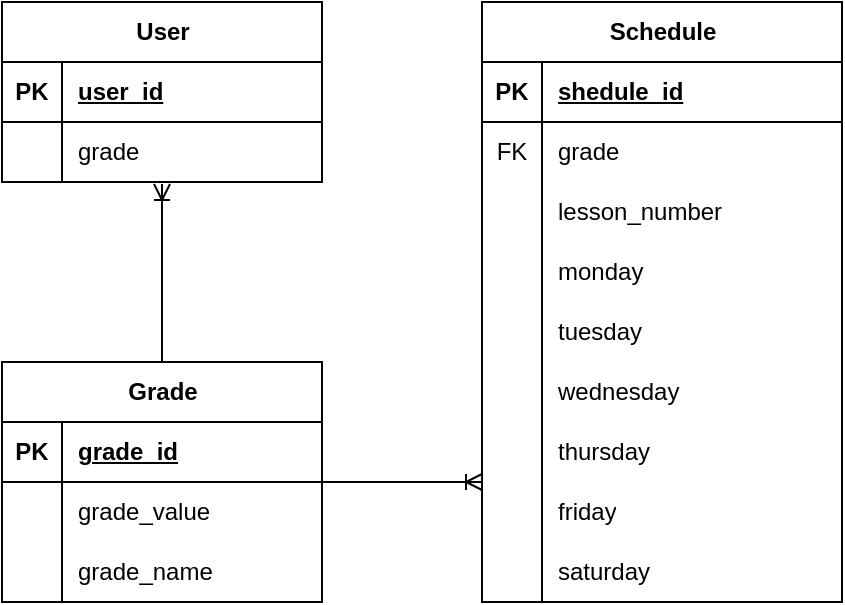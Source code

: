 <mxfile version="21.7.5" type="device">
  <diagram name="Страница — 1" id="etq60dxyUT-_DcmcjFqA">
    <mxGraphModel dx="678" dy="383" grid="1" gridSize="10" guides="1" tooltips="1" connect="1" arrows="1" fold="1" page="1" pageScale="1" pageWidth="827" pageHeight="1169" math="0" shadow="0">
      <root>
        <mxCell id="0" />
        <mxCell id="1" parent="0" />
        <mxCell id="lbwuAn-DlS6qwX9Nlzz1-1" value="User" style="shape=table;startSize=30;container=1;collapsible=1;childLayout=tableLayout;fixedRows=1;rowLines=0;fontStyle=1;align=center;resizeLast=1;html=1;" vertex="1" parent="1">
          <mxGeometry x="40" y="160" width="160" height="90" as="geometry">
            <mxRectangle x="130" y="160" width="70" height="30" as="alternateBounds" />
          </mxGeometry>
        </mxCell>
        <mxCell id="lbwuAn-DlS6qwX9Nlzz1-2" value="" style="shape=tableRow;horizontal=0;startSize=0;swimlaneHead=0;swimlaneBody=0;fillColor=none;collapsible=0;dropTarget=0;points=[[0,0.5],[1,0.5]];portConstraint=eastwest;top=0;left=0;right=0;bottom=1;" vertex="1" parent="lbwuAn-DlS6qwX9Nlzz1-1">
          <mxGeometry y="30" width="160" height="30" as="geometry" />
        </mxCell>
        <mxCell id="lbwuAn-DlS6qwX9Nlzz1-3" value="PK" style="shape=partialRectangle;connectable=0;fillColor=none;top=0;left=0;bottom=0;right=0;fontStyle=1;overflow=hidden;whiteSpace=wrap;html=1;" vertex="1" parent="lbwuAn-DlS6qwX9Nlzz1-2">
          <mxGeometry width="30" height="30" as="geometry">
            <mxRectangle width="30" height="30" as="alternateBounds" />
          </mxGeometry>
        </mxCell>
        <mxCell id="lbwuAn-DlS6qwX9Nlzz1-4" value="user_id" style="shape=partialRectangle;connectable=0;fillColor=none;top=0;left=0;bottom=0;right=0;align=left;spacingLeft=6;fontStyle=5;overflow=hidden;whiteSpace=wrap;html=1;" vertex="1" parent="lbwuAn-DlS6qwX9Nlzz1-2">
          <mxGeometry x="30" width="130" height="30" as="geometry">
            <mxRectangle width="130" height="30" as="alternateBounds" />
          </mxGeometry>
        </mxCell>
        <mxCell id="lbwuAn-DlS6qwX9Nlzz1-5" value="" style="shape=tableRow;horizontal=0;startSize=0;swimlaneHead=0;swimlaneBody=0;fillColor=none;collapsible=0;dropTarget=0;points=[[0,0.5],[1,0.5]];portConstraint=eastwest;top=0;left=0;right=0;bottom=0;" vertex="1" parent="lbwuAn-DlS6qwX9Nlzz1-1">
          <mxGeometry y="60" width="160" height="30" as="geometry" />
        </mxCell>
        <mxCell id="lbwuAn-DlS6qwX9Nlzz1-6" value="" style="shape=partialRectangle;connectable=0;fillColor=none;top=0;left=0;bottom=0;right=0;editable=1;overflow=hidden;whiteSpace=wrap;html=1;" vertex="1" parent="lbwuAn-DlS6qwX9Nlzz1-5">
          <mxGeometry width="30" height="30" as="geometry">
            <mxRectangle width="30" height="30" as="alternateBounds" />
          </mxGeometry>
        </mxCell>
        <mxCell id="lbwuAn-DlS6qwX9Nlzz1-7" value="grade" style="shape=partialRectangle;connectable=0;fillColor=none;top=0;left=0;bottom=0;right=0;align=left;spacingLeft=6;overflow=hidden;whiteSpace=wrap;html=1;" vertex="1" parent="lbwuAn-DlS6qwX9Nlzz1-5">
          <mxGeometry x="30" width="130" height="30" as="geometry">
            <mxRectangle width="130" height="30" as="alternateBounds" />
          </mxGeometry>
        </mxCell>
        <mxCell id="lbwuAn-DlS6qwX9Nlzz1-14" value="Schedule" style="shape=table;startSize=30;container=1;collapsible=1;childLayout=tableLayout;fixedRows=1;rowLines=0;fontStyle=1;align=center;resizeLast=1;html=1;" vertex="1" parent="1">
          <mxGeometry x="280" y="160" width="180" height="300" as="geometry">
            <mxRectangle x="130" y="160" width="70" height="30" as="alternateBounds" />
          </mxGeometry>
        </mxCell>
        <mxCell id="lbwuAn-DlS6qwX9Nlzz1-15" value="" style="shape=tableRow;horizontal=0;startSize=0;swimlaneHead=0;swimlaneBody=0;fillColor=none;collapsible=0;dropTarget=0;points=[[0,0.5],[1,0.5]];portConstraint=eastwest;top=0;left=0;right=0;bottom=1;" vertex="1" parent="lbwuAn-DlS6qwX9Nlzz1-14">
          <mxGeometry y="30" width="180" height="30" as="geometry" />
        </mxCell>
        <mxCell id="lbwuAn-DlS6qwX9Nlzz1-16" value="PK" style="shape=partialRectangle;connectable=0;fillColor=none;top=0;left=0;bottom=0;right=0;fontStyle=1;overflow=hidden;whiteSpace=wrap;html=1;" vertex="1" parent="lbwuAn-DlS6qwX9Nlzz1-15">
          <mxGeometry width="30" height="30" as="geometry">
            <mxRectangle width="30" height="30" as="alternateBounds" />
          </mxGeometry>
        </mxCell>
        <mxCell id="lbwuAn-DlS6qwX9Nlzz1-17" value="shedule_id" style="shape=partialRectangle;connectable=0;fillColor=none;top=0;left=0;bottom=0;right=0;align=left;spacingLeft=6;fontStyle=5;overflow=hidden;whiteSpace=wrap;html=1;" vertex="1" parent="lbwuAn-DlS6qwX9Nlzz1-15">
          <mxGeometry x="30" width="150" height="30" as="geometry">
            <mxRectangle width="150" height="30" as="alternateBounds" />
          </mxGeometry>
        </mxCell>
        <mxCell id="lbwuAn-DlS6qwX9Nlzz1-18" value="" style="shape=tableRow;horizontal=0;startSize=0;swimlaneHead=0;swimlaneBody=0;fillColor=none;collapsible=0;dropTarget=0;points=[[0,0.5],[1,0.5]];portConstraint=eastwest;top=0;left=0;right=0;bottom=0;" vertex="1" parent="lbwuAn-DlS6qwX9Nlzz1-14">
          <mxGeometry y="60" width="180" height="30" as="geometry" />
        </mxCell>
        <mxCell id="lbwuAn-DlS6qwX9Nlzz1-19" value="FK" style="shape=partialRectangle;connectable=0;fillColor=none;top=0;left=0;bottom=0;right=0;editable=1;overflow=hidden;whiteSpace=wrap;html=1;" vertex="1" parent="lbwuAn-DlS6qwX9Nlzz1-18">
          <mxGeometry width="30" height="30" as="geometry">
            <mxRectangle width="30" height="30" as="alternateBounds" />
          </mxGeometry>
        </mxCell>
        <mxCell id="lbwuAn-DlS6qwX9Nlzz1-20" value="grade" style="shape=partialRectangle;connectable=0;fillColor=none;top=0;left=0;bottom=0;right=0;align=left;spacingLeft=6;overflow=hidden;whiteSpace=wrap;html=1;" vertex="1" parent="lbwuAn-DlS6qwX9Nlzz1-18">
          <mxGeometry x="30" width="150" height="30" as="geometry">
            <mxRectangle width="150" height="30" as="alternateBounds" />
          </mxGeometry>
        </mxCell>
        <mxCell id="lbwuAn-DlS6qwX9Nlzz1-21" value="" style="shape=tableRow;horizontal=0;startSize=0;swimlaneHead=0;swimlaneBody=0;fillColor=none;collapsible=0;dropTarget=0;points=[[0,0.5],[1,0.5]];portConstraint=eastwest;top=0;left=0;right=0;bottom=0;" vertex="1" parent="lbwuAn-DlS6qwX9Nlzz1-14">
          <mxGeometry y="90" width="180" height="30" as="geometry" />
        </mxCell>
        <mxCell id="lbwuAn-DlS6qwX9Nlzz1-22" value="" style="shape=partialRectangle;connectable=0;fillColor=none;top=0;left=0;bottom=0;right=0;editable=1;overflow=hidden;whiteSpace=wrap;html=1;" vertex="1" parent="lbwuAn-DlS6qwX9Nlzz1-21">
          <mxGeometry width="30" height="30" as="geometry">
            <mxRectangle width="30" height="30" as="alternateBounds" />
          </mxGeometry>
        </mxCell>
        <mxCell id="lbwuAn-DlS6qwX9Nlzz1-23" value="lesson_number" style="shape=partialRectangle;connectable=0;fillColor=none;top=0;left=0;bottom=0;right=0;align=left;spacingLeft=6;overflow=hidden;whiteSpace=wrap;html=1;" vertex="1" parent="lbwuAn-DlS6qwX9Nlzz1-21">
          <mxGeometry x="30" width="150" height="30" as="geometry">
            <mxRectangle width="150" height="30" as="alternateBounds" />
          </mxGeometry>
        </mxCell>
        <mxCell id="lbwuAn-DlS6qwX9Nlzz1-34" value="" style="shape=tableRow;horizontal=0;startSize=0;swimlaneHead=0;swimlaneBody=0;fillColor=none;collapsible=0;dropTarget=0;points=[[0,0.5],[1,0.5]];portConstraint=eastwest;top=0;left=0;right=0;bottom=0;" vertex="1" parent="lbwuAn-DlS6qwX9Nlzz1-14">
          <mxGeometry y="120" width="180" height="30" as="geometry" />
        </mxCell>
        <mxCell id="lbwuAn-DlS6qwX9Nlzz1-35" value="" style="shape=partialRectangle;connectable=0;fillColor=none;top=0;left=0;bottom=0;right=0;editable=1;overflow=hidden;whiteSpace=wrap;html=1;" vertex="1" parent="lbwuAn-DlS6qwX9Nlzz1-34">
          <mxGeometry width="30" height="30" as="geometry">
            <mxRectangle width="30" height="30" as="alternateBounds" />
          </mxGeometry>
        </mxCell>
        <mxCell id="lbwuAn-DlS6qwX9Nlzz1-36" value="monday" style="shape=partialRectangle;connectable=0;fillColor=none;top=0;left=0;bottom=0;right=0;align=left;spacingLeft=6;overflow=hidden;whiteSpace=wrap;html=1;" vertex="1" parent="lbwuAn-DlS6qwX9Nlzz1-34">
          <mxGeometry x="30" width="150" height="30" as="geometry">
            <mxRectangle width="150" height="30" as="alternateBounds" />
          </mxGeometry>
        </mxCell>
        <mxCell id="lbwuAn-DlS6qwX9Nlzz1-37" value="" style="shape=tableRow;horizontal=0;startSize=0;swimlaneHead=0;swimlaneBody=0;fillColor=none;collapsible=0;dropTarget=0;points=[[0,0.5],[1,0.5]];portConstraint=eastwest;top=0;left=0;right=0;bottom=0;" vertex="1" parent="lbwuAn-DlS6qwX9Nlzz1-14">
          <mxGeometry y="150" width="180" height="30" as="geometry" />
        </mxCell>
        <mxCell id="lbwuAn-DlS6qwX9Nlzz1-38" value="" style="shape=partialRectangle;connectable=0;fillColor=none;top=0;left=0;bottom=0;right=0;editable=1;overflow=hidden;whiteSpace=wrap;html=1;" vertex="1" parent="lbwuAn-DlS6qwX9Nlzz1-37">
          <mxGeometry width="30" height="30" as="geometry">
            <mxRectangle width="30" height="30" as="alternateBounds" />
          </mxGeometry>
        </mxCell>
        <mxCell id="lbwuAn-DlS6qwX9Nlzz1-39" value="tuesday" style="shape=partialRectangle;connectable=0;fillColor=none;top=0;left=0;bottom=0;right=0;align=left;spacingLeft=6;overflow=hidden;whiteSpace=wrap;html=1;" vertex="1" parent="lbwuAn-DlS6qwX9Nlzz1-37">
          <mxGeometry x="30" width="150" height="30" as="geometry">
            <mxRectangle width="150" height="30" as="alternateBounds" />
          </mxGeometry>
        </mxCell>
        <mxCell id="lbwuAn-DlS6qwX9Nlzz1-40" value="" style="shape=tableRow;horizontal=0;startSize=0;swimlaneHead=0;swimlaneBody=0;fillColor=none;collapsible=0;dropTarget=0;points=[[0,0.5],[1,0.5]];portConstraint=eastwest;top=0;left=0;right=0;bottom=0;" vertex="1" parent="lbwuAn-DlS6qwX9Nlzz1-14">
          <mxGeometry y="180" width="180" height="30" as="geometry" />
        </mxCell>
        <mxCell id="lbwuAn-DlS6qwX9Nlzz1-41" value="" style="shape=partialRectangle;connectable=0;fillColor=none;top=0;left=0;bottom=0;right=0;editable=1;overflow=hidden;whiteSpace=wrap;html=1;" vertex="1" parent="lbwuAn-DlS6qwX9Nlzz1-40">
          <mxGeometry width="30" height="30" as="geometry">
            <mxRectangle width="30" height="30" as="alternateBounds" />
          </mxGeometry>
        </mxCell>
        <mxCell id="lbwuAn-DlS6qwX9Nlzz1-42" value="wednesday" style="shape=partialRectangle;connectable=0;fillColor=none;top=0;left=0;bottom=0;right=0;align=left;spacingLeft=6;overflow=hidden;whiteSpace=wrap;html=1;" vertex="1" parent="lbwuAn-DlS6qwX9Nlzz1-40">
          <mxGeometry x="30" width="150" height="30" as="geometry">
            <mxRectangle width="150" height="30" as="alternateBounds" />
          </mxGeometry>
        </mxCell>
        <mxCell id="lbwuAn-DlS6qwX9Nlzz1-43" value="" style="shape=tableRow;horizontal=0;startSize=0;swimlaneHead=0;swimlaneBody=0;fillColor=none;collapsible=0;dropTarget=0;points=[[0,0.5],[1,0.5]];portConstraint=eastwest;top=0;left=0;right=0;bottom=0;" vertex="1" parent="lbwuAn-DlS6qwX9Nlzz1-14">
          <mxGeometry y="210" width="180" height="30" as="geometry" />
        </mxCell>
        <mxCell id="lbwuAn-DlS6qwX9Nlzz1-44" value="" style="shape=partialRectangle;connectable=0;fillColor=none;top=0;left=0;bottom=0;right=0;editable=1;overflow=hidden;whiteSpace=wrap;html=1;" vertex="1" parent="lbwuAn-DlS6qwX9Nlzz1-43">
          <mxGeometry width="30" height="30" as="geometry">
            <mxRectangle width="30" height="30" as="alternateBounds" />
          </mxGeometry>
        </mxCell>
        <mxCell id="lbwuAn-DlS6qwX9Nlzz1-45" value="thursday" style="shape=partialRectangle;connectable=0;fillColor=none;top=0;left=0;bottom=0;right=0;align=left;spacingLeft=6;overflow=hidden;whiteSpace=wrap;html=1;" vertex="1" parent="lbwuAn-DlS6qwX9Nlzz1-43">
          <mxGeometry x="30" width="150" height="30" as="geometry">
            <mxRectangle width="150" height="30" as="alternateBounds" />
          </mxGeometry>
        </mxCell>
        <mxCell id="lbwuAn-DlS6qwX9Nlzz1-46" value="" style="shape=tableRow;horizontal=0;startSize=0;swimlaneHead=0;swimlaneBody=0;fillColor=none;collapsible=0;dropTarget=0;points=[[0,0.5],[1,0.5]];portConstraint=eastwest;top=0;left=0;right=0;bottom=0;" vertex="1" parent="lbwuAn-DlS6qwX9Nlzz1-14">
          <mxGeometry y="240" width="180" height="30" as="geometry" />
        </mxCell>
        <mxCell id="lbwuAn-DlS6qwX9Nlzz1-47" value="" style="shape=partialRectangle;connectable=0;fillColor=none;top=0;left=0;bottom=0;right=0;editable=1;overflow=hidden;whiteSpace=wrap;html=1;" vertex="1" parent="lbwuAn-DlS6qwX9Nlzz1-46">
          <mxGeometry width="30" height="30" as="geometry">
            <mxRectangle width="30" height="30" as="alternateBounds" />
          </mxGeometry>
        </mxCell>
        <mxCell id="lbwuAn-DlS6qwX9Nlzz1-48" value="friday" style="shape=partialRectangle;connectable=0;fillColor=none;top=0;left=0;bottom=0;right=0;align=left;spacingLeft=6;overflow=hidden;whiteSpace=wrap;html=1;" vertex="1" parent="lbwuAn-DlS6qwX9Nlzz1-46">
          <mxGeometry x="30" width="150" height="30" as="geometry">
            <mxRectangle width="150" height="30" as="alternateBounds" />
          </mxGeometry>
        </mxCell>
        <mxCell id="lbwuAn-DlS6qwX9Nlzz1-49" value="" style="shape=tableRow;horizontal=0;startSize=0;swimlaneHead=0;swimlaneBody=0;fillColor=none;collapsible=0;dropTarget=0;points=[[0,0.5],[1,0.5]];portConstraint=eastwest;top=0;left=0;right=0;bottom=0;" vertex="1" parent="lbwuAn-DlS6qwX9Nlzz1-14">
          <mxGeometry y="270" width="180" height="30" as="geometry" />
        </mxCell>
        <mxCell id="lbwuAn-DlS6qwX9Nlzz1-50" value="" style="shape=partialRectangle;connectable=0;fillColor=none;top=0;left=0;bottom=0;right=0;editable=1;overflow=hidden;whiteSpace=wrap;html=1;" vertex="1" parent="lbwuAn-DlS6qwX9Nlzz1-49">
          <mxGeometry width="30" height="30" as="geometry">
            <mxRectangle width="30" height="30" as="alternateBounds" />
          </mxGeometry>
        </mxCell>
        <mxCell id="lbwuAn-DlS6qwX9Nlzz1-51" value="saturday" style="shape=partialRectangle;connectable=0;fillColor=none;top=0;left=0;bottom=0;right=0;align=left;spacingLeft=6;overflow=hidden;whiteSpace=wrap;html=1;" vertex="1" parent="lbwuAn-DlS6qwX9Nlzz1-49">
          <mxGeometry x="30" width="150" height="30" as="geometry">
            <mxRectangle width="150" height="30" as="alternateBounds" />
          </mxGeometry>
        </mxCell>
        <mxCell id="lbwuAn-DlS6qwX9Nlzz1-24" value="Grade" style="shape=table;startSize=30;container=1;collapsible=1;childLayout=tableLayout;fixedRows=1;rowLines=0;fontStyle=1;align=center;resizeLast=1;html=1;" vertex="1" parent="1">
          <mxGeometry x="40" y="340" width="160" height="120" as="geometry">
            <mxRectangle x="130" y="160" width="70" height="30" as="alternateBounds" />
          </mxGeometry>
        </mxCell>
        <mxCell id="lbwuAn-DlS6qwX9Nlzz1-25" value="" style="shape=tableRow;horizontal=0;startSize=0;swimlaneHead=0;swimlaneBody=0;fillColor=none;collapsible=0;dropTarget=0;points=[[0,0.5],[1,0.5]];portConstraint=eastwest;top=0;left=0;right=0;bottom=1;" vertex="1" parent="lbwuAn-DlS6qwX9Nlzz1-24">
          <mxGeometry y="30" width="160" height="30" as="geometry" />
        </mxCell>
        <mxCell id="lbwuAn-DlS6qwX9Nlzz1-26" value="PK" style="shape=partialRectangle;connectable=0;fillColor=none;top=0;left=0;bottom=0;right=0;fontStyle=1;overflow=hidden;whiteSpace=wrap;html=1;" vertex="1" parent="lbwuAn-DlS6qwX9Nlzz1-25">
          <mxGeometry width="30" height="30" as="geometry">
            <mxRectangle width="30" height="30" as="alternateBounds" />
          </mxGeometry>
        </mxCell>
        <mxCell id="lbwuAn-DlS6qwX9Nlzz1-27" value="grade_id" style="shape=partialRectangle;connectable=0;fillColor=none;top=0;left=0;bottom=0;right=0;align=left;spacingLeft=6;fontStyle=5;overflow=hidden;whiteSpace=wrap;html=1;" vertex="1" parent="lbwuAn-DlS6qwX9Nlzz1-25">
          <mxGeometry x="30" width="130" height="30" as="geometry">
            <mxRectangle width="130" height="30" as="alternateBounds" />
          </mxGeometry>
        </mxCell>
        <mxCell id="lbwuAn-DlS6qwX9Nlzz1-28" value="" style="shape=tableRow;horizontal=0;startSize=0;swimlaneHead=0;swimlaneBody=0;fillColor=none;collapsible=0;dropTarget=0;points=[[0,0.5],[1,0.5]];portConstraint=eastwest;top=0;left=0;right=0;bottom=0;" vertex="1" parent="lbwuAn-DlS6qwX9Nlzz1-24">
          <mxGeometry y="60" width="160" height="30" as="geometry" />
        </mxCell>
        <mxCell id="lbwuAn-DlS6qwX9Nlzz1-29" value="" style="shape=partialRectangle;connectable=0;fillColor=none;top=0;left=0;bottom=0;right=0;editable=1;overflow=hidden;whiteSpace=wrap;html=1;" vertex="1" parent="lbwuAn-DlS6qwX9Nlzz1-28">
          <mxGeometry width="30" height="30" as="geometry">
            <mxRectangle width="30" height="30" as="alternateBounds" />
          </mxGeometry>
        </mxCell>
        <mxCell id="lbwuAn-DlS6qwX9Nlzz1-30" value="grade_value" style="shape=partialRectangle;connectable=0;fillColor=none;top=0;left=0;bottom=0;right=0;align=left;spacingLeft=6;overflow=hidden;whiteSpace=wrap;html=1;" vertex="1" parent="lbwuAn-DlS6qwX9Nlzz1-28">
          <mxGeometry x="30" width="130" height="30" as="geometry">
            <mxRectangle width="130" height="30" as="alternateBounds" />
          </mxGeometry>
        </mxCell>
        <mxCell id="lbwuAn-DlS6qwX9Nlzz1-31" value="" style="shape=tableRow;horizontal=0;startSize=0;swimlaneHead=0;swimlaneBody=0;fillColor=none;collapsible=0;dropTarget=0;points=[[0,0.5],[1,0.5]];portConstraint=eastwest;top=0;left=0;right=0;bottom=0;" vertex="1" parent="lbwuAn-DlS6qwX9Nlzz1-24">
          <mxGeometry y="90" width="160" height="30" as="geometry" />
        </mxCell>
        <mxCell id="lbwuAn-DlS6qwX9Nlzz1-32" value="" style="shape=partialRectangle;connectable=0;fillColor=none;top=0;left=0;bottom=0;right=0;editable=1;overflow=hidden;whiteSpace=wrap;html=1;" vertex="1" parent="lbwuAn-DlS6qwX9Nlzz1-31">
          <mxGeometry width="30" height="30" as="geometry">
            <mxRectangle width="30" height="30" as="alternateBounds" />
          </mxGeometry>
        </mxCell>
        <mxCell id="lbwuAn-DlS6qwX9Nlzz1-33" value="grade_name" style="shape=partialRectangle;connectable=0;fillColor=none;top=0;left=0;bottom=0;right=0;align=left;spacingLeft=6;overflow=hidden;whiteSpace=wrap;html=1;" vertex="1" parent="lbwuAn-DlS6qwX9Nlzz1-31">
          <mxGeometry x="30" width="130" height="30" as="geometry">
            <mxRectangle width="130" height="30" as="alternateBounds" />
          </mxGeometry>
        </mxCell>
        <mxCell id="lbwuAn-DlS6qwX9Nlzz1-52" value="" style="edgeStyle=orthogonalEdgeStyle;fontSize=12;html=1;endArrow=ERoneToMany;rounded=0;exitX=0.5;exitY=0;exitDx=0;exitDy=0;" edge="1" parent="1" source="lbwuAn-DlS6qwX9Nlzz1-24">
          <mxGeometry width="100" height="100" relative="1" as="geometry">
            <mxPoint x="160" y="310" as="sourcePoint" />
            <mxPoint x="120" y="251" as="targetPoint" />
          </mxGeometry>
        </mxCell>
        <mxCell id="lbwuAn-DlS6qwX9Nlzz1-56" value="" style="edgeStyle=orthogonalEdgeStyle;fontSize=12;html=1;endArrow=ERoneToMany;rounded=0;" edge="1" parent="1" source="lbwuAn-DlS6qwX9Nlzz1-24" target="lbwuAn-DlS6qwX9Nlzz1-14">
          <mxGeometry width="100" height="100" relative="1" as="geometry">
            <mxPoint x="130" y="350" as="sourcePoint" />
            <mxPoint x="130" y="261" as="targetPoint" />
            <Array as="points">
              <mxPoint x="260" y="400" />
              <mxPoint x="260" y="400" />
            </Array>
          </mxGeometry>
        </mxCell>
      </root>
    </mxGraphModel>
  </diagram>
</mxfile>

